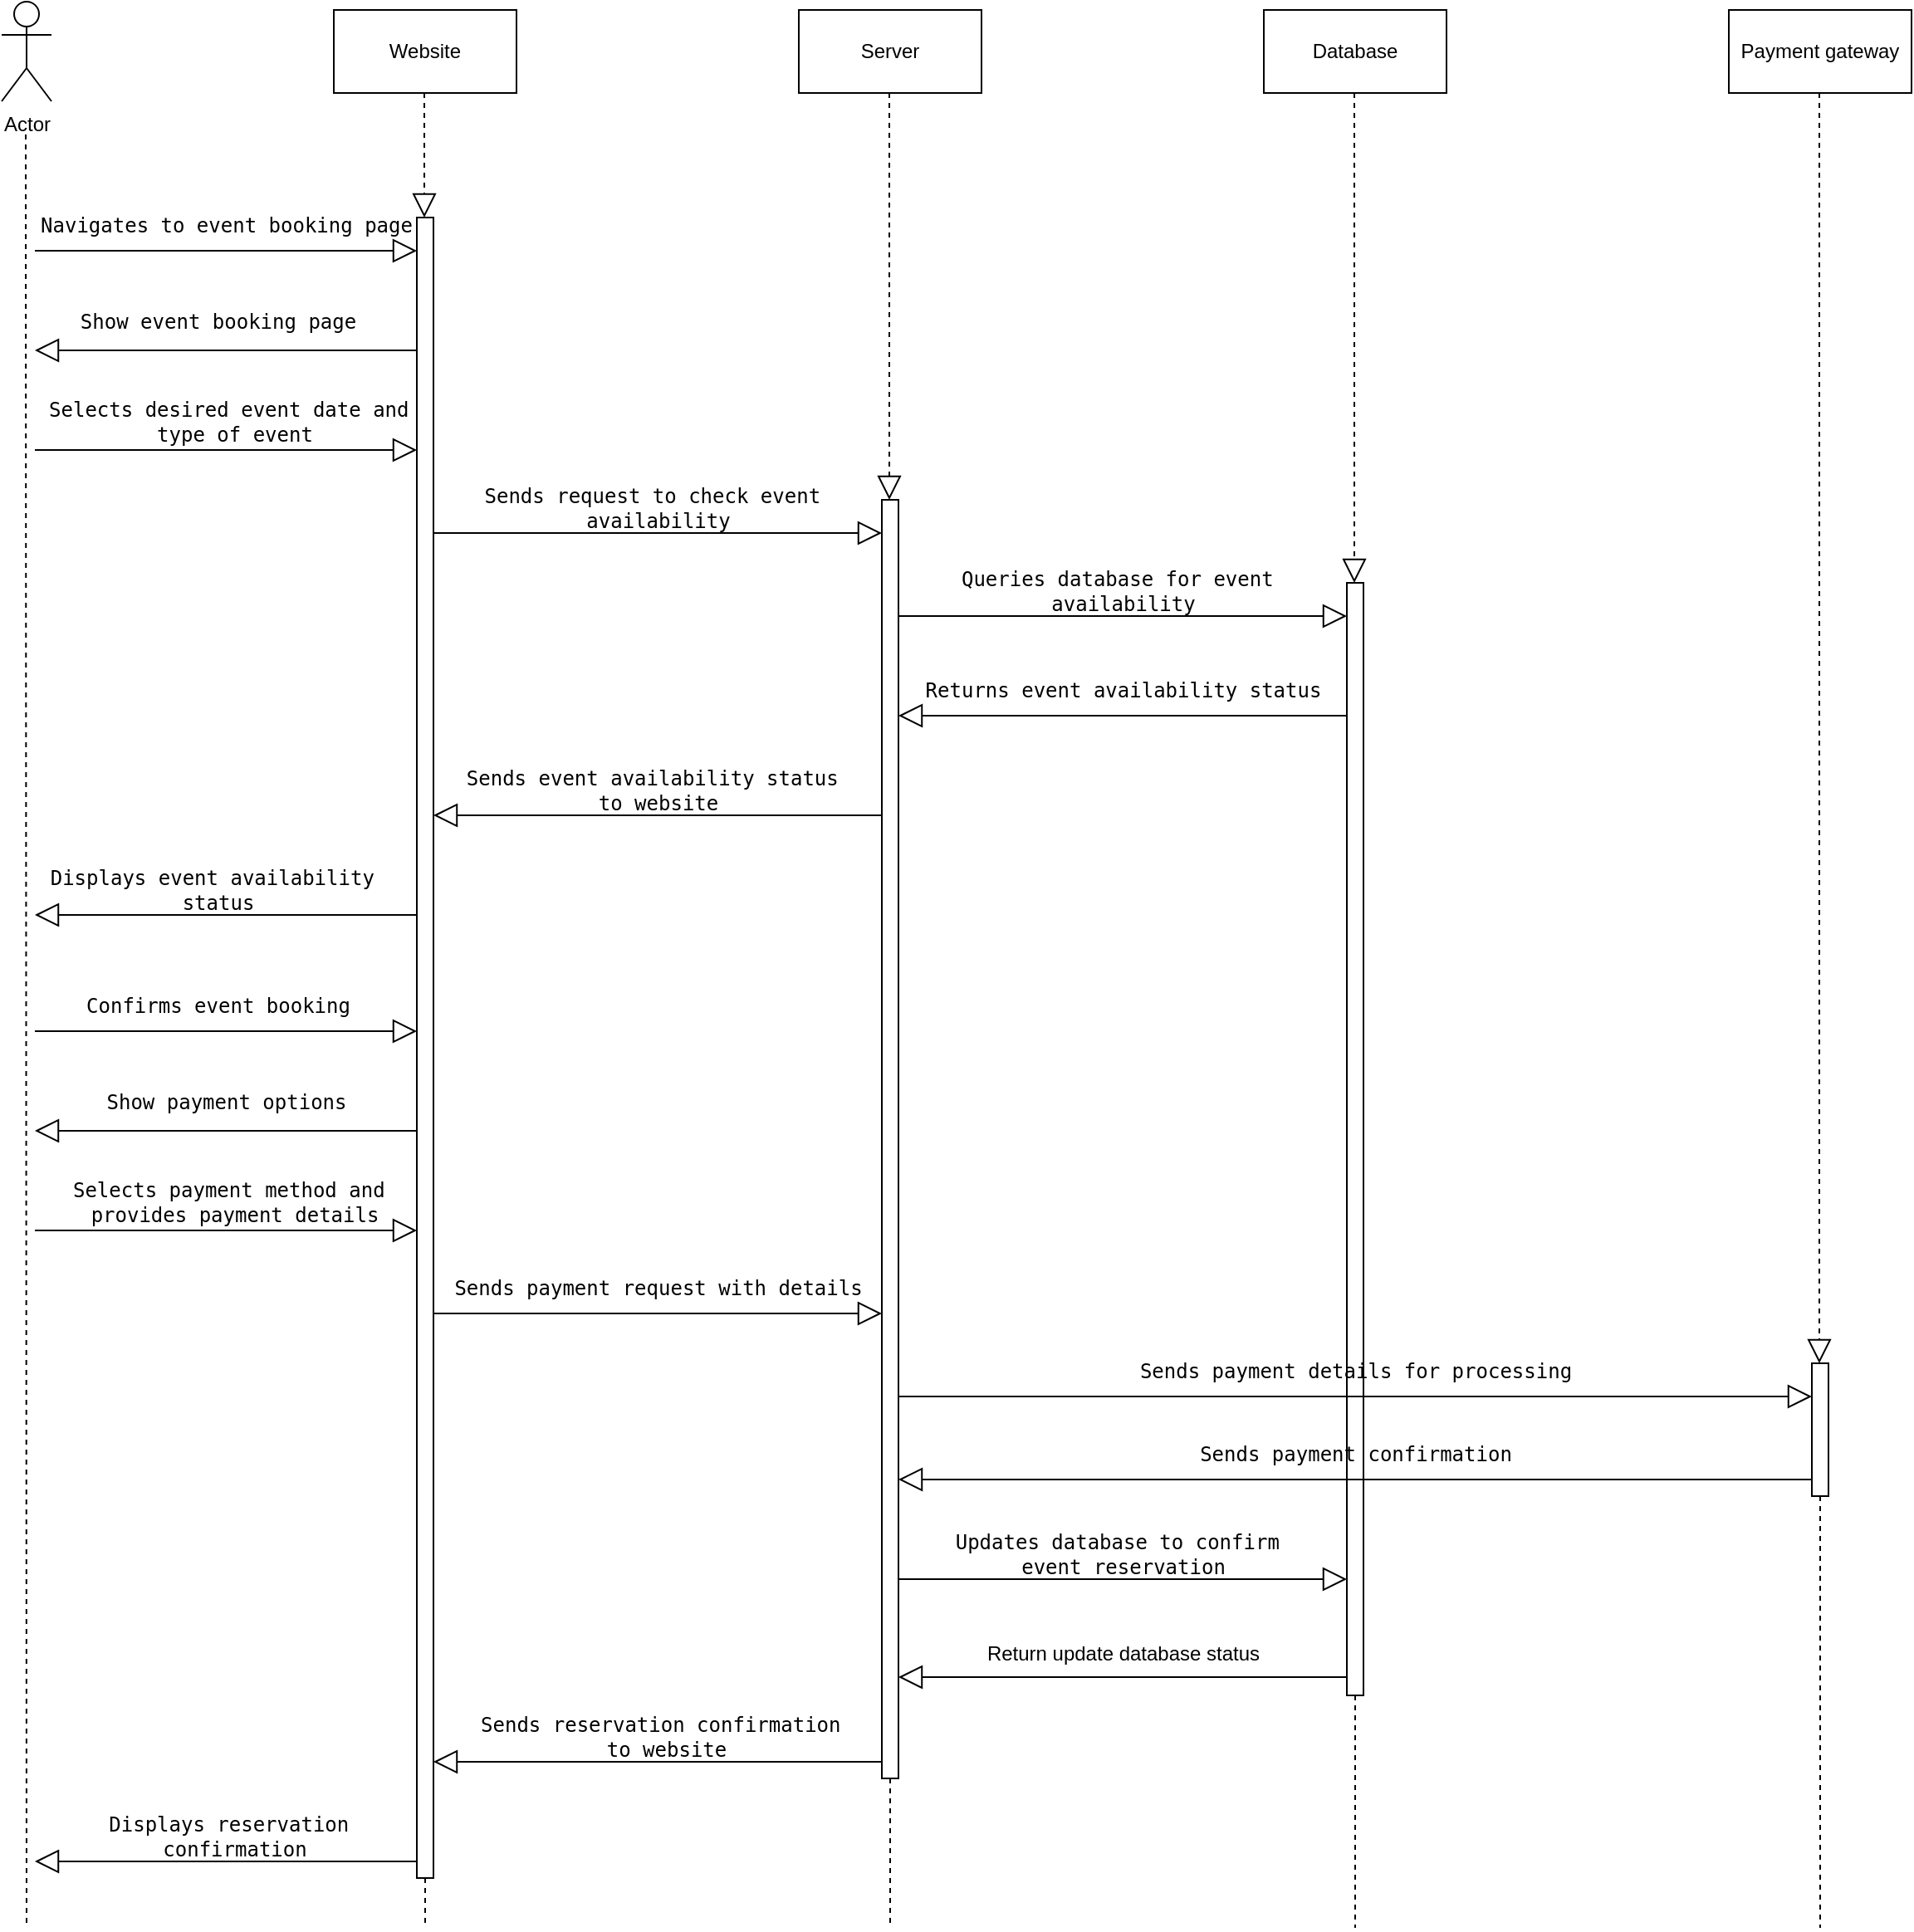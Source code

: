<mxfile version="21.3.0" type="github">
  <diagram name="Page-1" id="XOW7QVTAtCK_rfl8wsLr">
    <mxGraphModel dx="954" dy="556" grid="1" gridSize="10" guides="1" tooltips="1" connect="1" arrows="1" fold="1" page="1" pageScale="1" pageWidth="1100" pageHeight="1700" math="0" shadow="0">
      <root>
        <mxCell id="0" />
        <mxCell id="1" parent="0" />
        <mxCell id="lcr7mVKBHC20mvlYeXJG-1" value="Actor" style="shape=umlActor;verticalLabelPosition=bottom;verticalAlign=top;html=1;outlineConnect=0;" vertex="1" parent="1">
          <mxGeometry x="80" y="40" width="30" height="60" as="geometry" />
        </mxCell>
        <mxCell id="lcr7mVKBHC20mvlYeXJG-3" value="Website" style="html=1;whiteSpace=wrap;" vertex="1" parent="1">
          <mxGeometry x="280" y="45" width="110" height="50" as="geometry" />
        </mxCell>
        <mxCell id="lcr7mVKBHC20mvlYeXJG-4" value="Server" style="html=1;whiteSpace=wrap;" vertex="1" parent="1">
          <mxGeometry x="560" y="45" width="110" height="50" as="geometry" />
        </mxCell>
        <mxCell id="lcr7mVKBHC20mvlYeXJG-5" value="Database" style="html=1;whiteSpace=wrap;" vertex="1" parent="1">
          <mxGeometry x="840" y="45" width="110" height="50" as="geometry" />
        </mxCell>
        <mxCell id="lcr7mVKBHC20mvlYeXJG-6" value="Payment gateway" style="html=1;whiteSpace=wrap;" vertex="1" parent="1">
          <mxGeometry x="1120" y="45" width="110" height="50" as="geometry" />
        </mxCell>
        <mxCell id="lcr7mVKBHC20mvlYeXJG-7" value="" style="endArrow=none;dashed=1;endFill=0;endSize=12;html=1;rounded=0;" edge="1" parent="1">
          <mxGeometry width="160" relative="1" as="geometry">
            <mxPoint x="94.5" y="120" as="sourcePoint" />
            <mxPoint x="95" y="1200" as="targetPoint" />
          </mxGeometry>
        </mxCell>
        <mxCell id="lcr7mVKBHC20mvlYeXJG-8" value="" style="endArrow=none;dashed=1;endFill=0;endSize=12;html=1;rounded=0;" edge="1" parent="1" source="lcr7mVKBHC20mvlYeXJG-49">
          <mxGeometry width="160" relative="1" as="geometry">
            <mxPoint x="334.5" y="95" as="sourcePoint" />
            <mxPoint x="335" y="1200" as="targetPoint" />
          </mxGeometry>
        </mxCell>
        <mxCell id="lcr7mVKBHC20mvlYeXJG-9" value="" style="endArrow=none;dashed=1;endFill=0;endSize=12;html=1;rounded=0;" edge="1" parent="1" source="lcr7mVKBHC20mvlYeXJG-51">
          <mxGeometry width="160" relative="1" as="geometry">
            <mxPoint x="614.5" y="95" as="sourcePoint" />
            <mxPoint x="615" y="1200" as="targetPoint" />
          </mxGeometry>
        </mxCell>
        <mxCell id="lcr7mVKBHC20mvlYeXJG-10" value="" style="endArrow=none;dashed=1;endFill=0;endSize=12;html=1;rounded=0;" edge="1" parent="1" source="lcr7mVKBHC20mvlYeXJG-53">
          <mxGeometry width="160" relative="1" as="geometry">
            <mxPoint x="894.5" y="95" as="sourcePoint" />
            <mxPoint x="895" y="1200" as="targetPoint" />
          </mxGeometry>
        </mxCell>
        <mxCell id="lcr7mVKBHC20mvlYeXJG-11" value="" style="endArrow=none;dashed=1;endFill=0;endSize=12;html=1;rounded=0;" edge="1" parent="1" source="lcr7mVKBHC20mvlYeXJG-55">
          <mxGeometry width="160" relative="1" as="geometry">
            <mxPoint x="1174.5" y="95" as="sourcePoint" />
            <mxPoint x="1175" y="1200" as="targetPoint" />
          </mxGeometry>
        </mxCell>
        <mxCell id="lcr7mVKBHC20mvlYeXJG-12" value="" style="endArrow=block;endFill=0;endSize=12;html=1;rounded=0;" edge="1" parent="1">
          <mxGeometry width="160" relative="1" as="geometry">
            <mxPoint x="100" y="190" as="sourcePoint" />
            <mxPoint x="330" y="190" as="targetPoint" />
          </mxGeometry>
        </mxCell>
        <mxCell id="lcr7mVKBHC20mvlYeXJG-13" value="&lt;pre&gt;&lt;code class=&quot;!whitespace-pre hljs language-rust&quot;&gt;Navigates to event booking page&lt;/code&gt;&lt;/pre&gt;" style="text;html=1;align=center;verticalAlign=middle;resizable=0;points=[];autosize=1;strokeColor=none;fillColor=none;" vertex="1" parent="1">
          <mxGeometry x="95" y="150" width="240" height="50" as="geometry" />
        </mxCell>
        <mxCell id="lcr7mVKBHC20mvlYeXJG-14" value="&lt;pre&gt;&lt;code class=&quot;!whitespace-pre hljs language-rust&quot;&gt;Show event booking page&lt;/code&gt;&lt;/pre&gt;" style="text;html=1;align=center;verticalAlign=middle;resizable=0;points=[];autosize=1;strokeColor=none;fillColor=none;" vertex="1" parent="1">
          <mxGeometry x="120" y="208" width="180" height="50" as="geometry" />
        </mxCell>
        <mxCell id="lcr7mVKBHC20mvlYeXJG-15" value="&lt;pre&gt;&lt;code class=&quot;!whitespace-pre hljs language-rust&quot;&gt;Selects desired event date and &lt;br&gt;type &lt;span class=&quot;hljs-title class_&quot;&gt;of&lt;/span&gt; event&lt;/code&gt;&lt;/pre&gt;" style="text;html=1;align=center;verticalAlign=middle;resizable=0;points=[];autosize=1;strokeColor=none;fillColor=none;" vertex="1" parent="1">
          <mxGeometry x="100" y="258" width="240" height="70" as="geometry" />
        </mxCell>
        <mxCell id="lcr7mVKBHC20mvlYeXJG-16" value="&lt;pre&gt;&lt;code class=&quot;!whitespace-pre hljs language-rust&quot;&gt;Sends request to check event &lt;br&gt;availability&lt;/code&gt;&lt;/pre&gt;" style="text;html=1;align=center;verticalAlign=middle;resizable=0;points=[];autosize=1;strokeColor=none;fillColor=none;" vertex="1" parent="1">
          <mxGeometry x="360" y="310" width="230" height="70" as="geometry" />
        </mxCell>
        <mxCell id="lcr7mVKBHC20mvlYeXJG-17" value="&lt;pre&gt;&lt;code class=&quot;!whitespace-pre hljs language-rust&quot;&gt;Queries database for &lt;span class=&quot;hljs-title class_&quot;&gt;event&lt;/span&gt; &lt;br&gt;availability&lt;/code&gt;&lt;/pre&gt;" style="text;html=1;align=center;verticalAlign=middle;resizable=0;points=[];autosize=1;strokeColor=none;fillColor=none;" vertex="1" parent="1">
          <mxGeometry x="650" y="360" width="210" height="70" as="geometry" />
        </mxCell>
        <mxCell id="lcr7mVKBHC20mvlYeXJG-18" value="&lt;pre&gt;&lt;code class=&quot;!whitespace-pre hljs language-rust&quot;&gt;Returns event availability status&lt;/code&gt;&lt;/pre&gt;" style="text;html=1;align=center;verticalAlign=middle;resizable=0;points=[];autosize=1;strokeColor=none;fillColor=none;" vertex="1" parent="1">
          <mxGeometry x="630" y="430" width="250" height="50" as="geometry" />
        </mxCell>
        <mxCell id="lcr7mVKBHC20mvlYeXJG-19" value="&lt;pre&gt;&lt;code class=&quot;!whitespace-pre hljs language-rust&quot;&gt;Sends event availability status &lt;br&gt;to website&lt;/code&gt;&lt;/pre&gt;" style="text;html=1;align=center;verticalAlign=middle;resizable=0;points=[];autosize=1;strokeColor=none;fillColor=none;" vertex="1" parent="1">
          <mxGeometry x="350" y="480" width="250" height="70" as="geometry" />
        </mxCell>
        <mxCell id="lcr7mVKBHC20mvlYeXJG-20" value="&lt;pre&gt;&lt;code class=&quot;!whitespace-pre hljs language-rust&quot;&gt;Displays event availability &lt;br&gt;status&lt;/code&gt;&lt;/pre&gt;" style="text;html=1;align=center;verticalAlign=middle;resizable=0;points=[];autosize=1;strokeColor=none;fillColor=none;" vertex="1" parent="1">
          <mxGeometry x="100" y="540" width="220" height="70" as="geometry" />
        </mxCell>
        <mxCell id="lcr7mVKBHC20mvlYeXJG-21" value="&lt;pre&gt;&lt;code class=&quot;!whitespace-pre hljs language-rust&quot;&gt;Confirms event booking&lt;/code&gt;&lt;/pre&gt;" style="text;html=1;align=center;verticalAlign=middle;resizable=0;points=[];autosize=1;strokeColor=none;fillColor=none;" vertex="1" parent="1">
          <mxGeometry x="120" y="620" width="180" height="50" as="geometry" />
        </mxCell>
        <mxCell id="lcr7mVKBHC20mvlYeXJG-22" value="&lt;pre&gt;&lt;code class=&quot;!whitespace-pre hljs language-rust&quot;&gt;Show payment options&lt;/code&gt;&lt;/pre&gt;" style="text;html=1;align=center;verticalAlign=middle;resizable=0;points=[];autosize=1;strokeColor=none;fillColor=none;" vertex="1" parent="1">
          <mxGeometry x="135" y="678" width="160" height="50" as="geometry" />
        </mxCell>
        <mxCell id="lcr7mVKBHC20mvlYeXJG-23" value="&lt;pre&gt;&lt;code class=&quot;!whitespace-pre hljs language-rust&quot;&gt;Selects payment method and &lt;br&gt;provides payment details&lt;/code&gt;&lt;/pre&gt;" style="text;html=1;align=center;verticalAlign=middle;resizable=0;points=[];autosize=1;strokeColor=none;fillColor=none;" vertex="1" parent="1">
          <mxGeometry x="115" y="728" width="210" height="70" as="geometry" />
        </mxCell>
        <mxCell id="lcr7mVKBHC20mvlYeXJG-24" value="&lt;pre&gt;&lt;code class=&quot;!whitespace-pre hljs language-rust&quot;&gt;Sends payment request with details&lt;/code&gt;&lt;/pre&gt;" style="text;html=1;align=center;verticalAlign=middle;resizable=0;points=[];autosize=1;strokeColor=none;fillColor=none;" vertex="1" parent="1">
          <mxGeometry x="345" y="790" width="260" height="50" as="geometry" />
        </mxCell>
        <mxCell id="lcr7mVKBHC20mvlYeXJG-27" value="&lt;pre&gt;&lt;code class=&quot;!whitespace-pre hljs language-rust&quot;&gt;Updates database to confirm &lt;br&gt;event reservation&lt;/code&gt;&lt;/pre&gt;" style="text;html=1;align=center;verticalAlign=middle;resizable=0;points=[];autosize=1;strokeColor=none;fillColor=none;" vertex="1" parent="1">
          <mxGeometry x="645" y="940" width="220" height="70" as="geometry" />
        </mxCell>
        <mxCell id="lcr7mVKBHC20mvlYeXJG-28" value="&lt;pre&gt;&lt;code class=&quot;!whitespace-pre hljs language-rust&quot;&gt;Sends reservation confirmation &lt;br&gt;to website&lt;/code&gt;&lt;/pre&gt;" style="text;html=1;align=center;verticalAlign=middle;resizable=0;points=[];autosize=1;strokeColor=none;fillColor=none;" vertex="1" parent="1">
          <mxGeometry x="360" y="1050" width="240" height="70" as="geometry" />
        </mxCell>
        <mxCell id="lcr7mVKBHC20mvlYeXJG-29" value="Return update database status" style="text;html=1;align=center;verticalAlign=middle;resizable=0;points=[];autosize=1;strokeColor=none;fillColor=none;" vertex="1" parent="1">
          <mxGeometry x="660" y="1020" width="190" height="30" as="geometry" />
        </mxCell>
        <mxCell id="lcr7mVKBHC20mvlYeXJG-30" value="&lt;pre&gt;&lt;code class=&quot;!whitespace-pre hljs language-rust&quot;&gt;Displays reservation &lt;br&gt;confirmation&lt;/code&gt;&lt;/pre&gt;" style="text;html=1;align=center;verticalAlign=middle;resizable=0;points=[];autosize=1;strokeColor=none;fillColor=none;" vertex="1" parent="1">
          <mxGeometry x="135" y="1110" width="170" height="70" as="geometry" />
        </mxCell>
        <mxCell id="lcr7mVKBHC20mvlYeXJG-31" value="" style="endArrow=block;endFill=0;endSize=12;html=1;rounded=0;" edge="1" parent="1">
          <mxGeometry width="160" relative="1" as="geometry">
            <mxPoint x="330" y="250" as="sourcePoint" />
            <mxPoint x="100" y="250" as="targetPoint" />
          </mxGeometry>
        </mxCell>
        <mxCell id="lcr7mVKBHC20mvlYeXJG-32" value="" style="endArrow=block;endFill=0;endSize=12;html=1;rounded=0;" edge="1" parent="1">
          <mxGeometry width="160" relative="1" as="geometry">
            <mxPoint x="100" y="310" as="sourcePoint" />
            <mxPoint x="330" y="310" as="targetPoint" />
          </mxGeometry>
        </mxCell>
        <mxCell id="lcr7mVKBHC20mvlYeXJG-33" value="" style="endArrow=block;endFill=0;endSize=12;html=1;rounded=0;" edge="1" parent="1">
          <mxGeometry width="160" relative="1" as="geometry">
            <mxPoint x="330" y="590" as="sourcePoint" />
            <mxPoint x="100" y="590" as="targetPoint" />
          </mxGeometry>
        </mxCell>
        <mxCell id="lcr7mVKBHC20mvlYeXJG-34" value="" style="endArrow=block;endFill=0;endSize=12;html=1;rounded=0;" edge="1" parent="1">
          <mxGeometry width="160" relative="1" as="geometry">
            <mxPoint x="100" y="660" as="sourcePoint" />
            <mxPoint x="330" y="660" as="targetPoint" />
          </mxGeometry>
        </mxCell>
        <mxCell id="lcr7mVKBHC20mvlYeXJG-35" value="" style="endArrow=block;endFill=0;endSize=12;html=1;rounded=0;" edge="1" parent="1">
          <mxGeometry width="160" relative="1" as="geometry">
            <mxPoint x="330" y="720" as="sourcePoint" />
            <mxPoint x="100" y="720" as="targetPoint" />
          </mxGeometry>
        </mxCell>
        <mxCell id="lcr7mVKBHC20mvlYeXJG-36" value="" style="endArrow=block;endFill=0;endSize=12;html=1;rounded=0;" edge="1" parent="1">
          <mxGeometry width="160" relative="1" as="geometry">
            <mxPoint x="100" y="780" as="sourcePoint" />
            <mxPoint x="330" y="780" as="targetPoint" />
          </mxGeometry>
        </mxCell>
        <mxCell id="lcr7mVKBHC20mvlYeXJG-37" value="" style="endArrow=block;endFill=0;endSize=12;html=1;rounded=0;" edge="1" parent="1">
          <mxGeometry width="160" relative="1" as="geometry">
            <mxPoint x="330" y="1160" as="sourcePoint" />
            <mxPoint x="100" y="1160" as="targetPoint" />
          </mxGeometry>
        </mxCell>
        <mxCell id="lcr7mVKBHC20mvlYeXJG-38" value="" style="endArrow=block;endFill=0;endSize=12;html=1;rounded=0;" edge="1" parent="1">
          <mxGeometry width="160" relative="1" as="geometry">
            <mxPoint x="610" y="530" as="sourcePoint" />
            <mxPoint x="340" y="530" as="targetPoint" />
          </mxGeometry>
        </mxCell>
        <mxCell id="lcr7mVKBHC20mvlYeXJG-39" value="" style="endArrow=block;endFill=0;endSize=12;html=1;rounded=0;" edge="1" parent="1">
          <mxGeometry width="160" relative="1" as="geometry">
            <mxPoint x="340" y="360" as="sourcePoint" />
            <mxPoint x="610" y="360" as="targetPoint" />
          </mxGeometry>
        </mxCell>
        <mxCell id="lcr7mVKBHC20mvlYeXJG-40" value="" style="endArrow=block;endFill=0;endSize=12;html=1;rounded=0;" edge="1" parent="1">
          <mxGeometry width="160" relative="1" as="geometry">
            <mxPoint x="340" y="830" as="sourcePoint" />
            <mxPoint x="610" y="830" as="targetPoint" />
          </mxGeometry>
        </mxCell>
        <mxCell id="lcr7mVKBHC20mvlYeXJG-41" value="" style="endArrow=block;endFill=0;endSize=12;html=1;rounded=0;" edge="1" parent="1">
          <mxGeometry width="160" relative="1" as="geometry">
            <mxPoint x="610" y="1100" as="sourcePoint" />
            <mxPoint x="340" y="1100" as="targetPoint" />
          </mxGeometry>
        </mxCell>
        <mxCell id="lcr7mVKBHC20mvlYeXJG-42" value="" style="endArrow=block;endFill=0;endSize=12;html=1;rounded=0;" edge="1" parent="1">
          <mxGeometry width="160" relative="1" as="geometry">
            <mxPoint x="620" y="410" as="sourcePoint" />
            <mxPoint x="890" y="410" as="targetPoint" />
          </mxGeometry>
        </mxCell>
        <mxCell id="lcr7mVKBHC20mvlYeXJG-43" value="" style="endArrow=block;endFill=0;endSize=12;html=1;rounded=0;" edge="1" parent="1">
          <mxGeometry width="160" relative="1" as="geometry">
            <mxPoint x="890" y="470" as="sourcePoint" />
            <mxPoint x="620" y="470" as="targetPoint" />
          </mxGeometry>
        </mxCell>
        <mxCell id="lcr7mVKBHC20mvlYeXJG-45" value="" style="endArrow=block;endFill=0;endSize=12;html=1;rounded=0;" edge="1" parent="1">
          <mxGeometry width="160" relative="1" as="geometry">
            <mxPoint x="620" y="990" as="sourcePoint" />
            <mxPoint x="890" y="990" as="targetPoint" />
          </mxGeometry>
        </mxCell>
        <mxCell id="lcr7mVKBHC20mvlYeXJG-47" value="" style="endArrow=block;endFill=0;endSize=12;html=1;rounded=0;" edge="1" parent="1">
          <mxGeometry width="160" relative="1" as="geometry">
            <mxPoint x="890" y="1049" as="sourcePoint" />
            <mxPoint x="620" y="1049" as="targetPoint" />
          </mxGeometry>
        </mxCell>
        <mxCell id="lcr7mVKBHC20mvlYeXJG-50" value="" style="endArrow=block;dashed=1;endFill=0;endSize=12;html=1;rounded=0;" edge="1" parent="1" target="lcr7mVKBHC20mvlYeXJG-49">
          <mxGeometry width="160" relative="1" as="geometry">
            <mxPoint x="334.5" y="95" as="sourcePoint" />
            <mxPoint x="335" y="1200" as="targetPoint" />
          </mxGeometry>
        </mxCell>
        <mxCell id="lcr7mVKBHC20mvlYeXJG-49" value="" style="html=1;points=[];perimeter=orthogonalPerimeter;outlineConnect=0;targetShapes=umlLifeline;portConstraint=eastwest;newEdgeStyle={&quot;edgeStyle&quot;:&quot;elbowEdgeStyle&quot;,&quot;elbow&quot;:&quot;vertical&quot;,&quot;curved&quot;:0,&quot;rounded&quot;:0};" vertex="1" parent="1">
          <mxGeometry x="330" y="170" width="10" height="1000" as="geometry" />
        </mxCell>
        <mxCell id="lcr7mVKBHC20mvlYeXJG-52" value="" style="endArrow=block;dashed=1;endFill=0;endSize=12;html=1;rounded=0;" edge="1" parent="1" target="lcr7mVKBHC20mvlYeXJG-51">
          <mxGeometry width="160" relative="1" as="geometry">
            <mxPoint x="614.5" y="95" as="sourcePoint" />
            <mxPoint x="615" y="1200" as="targetPoint" />
          </mxGeometry>
        </mxCell>
        <mxCell id="lcr7mVKBHC20mvlYeXJG-51" value="" style="html=1;points=[];perimeter=orthogonalPerimeter;outlineConnect=0;targetShapes=umlLifeline;portConstraint=eastwest;newEdgeStyle={&quot;edgeStyle&quot;:&quot;elbowEdgeStyle&quot;,&quot;elbow&quot;:&quot;vertical&quot;,&quot;curved&quot;:0,&quot;rounded&quot;:0};" vertex="1" parent="1">
          <mxGeometry x="610" y="340" width="10" height="770" as="geometry" />
        </mxCell>
        <mxCell id="lcr7mVKBHC20mvlYeXJG-54" value="" style="endArrow=block;dashed=1;endFill=0;endSize=12;html=1;rounded=0;" edge="1" parent="1" target="lcr7mVKBHC20mvlYeXJG-53">
          <mxGeometry width="160" relative="1" as="geometry">
            <mxPoint x="894.5" y="95" as="sourcePoint" />
            <mxPoint x="895" y="1200" as="targetPoint" />
          </mxGeometry>
        </mxCell>
        <mxCell id="lcr7mVKBHC20mvlYeXJG-53" value="" style="html=1;points=[];perimeter=orthogonalPerimeter;outlineConnect=0;targetShapes=umlLifeline;portConstraint=eastwest;newEdgeStyle={&quot;edgeStyle&quot;:&quot;elbowEdgeStyle&quot;,&quot;elbow&quot;:&quot;vertical&quot;,&quot;curved&quot;:0,&quot;rounded&quot;:0};" vertex="1" parent="1">
          <mxGeometry x="890" y="390" width="10" height="670" as="geometry" />
        </mxCell>
        <mxCell id="lcr7mVKBHC20mvlYeXJG-56" value="" style="endArrow=block;dashed=1;endFill=0;endSize=12;html=1;rounded=0;" edge="1" parent="1" target="lcr7mVKBHC20mvlYeXJG-55">
          <mxGeometry width="160" relative="1" as="geometry">
            <mxPoint x="1174.5" y="95" as="sourcePoint" />
            <mxPoint x="1175" y="1200" as="targetPoint" />
          </mxGeometry>
        </mxCell>
        <mxCell id="lcr7mVKBHC20mvlYeXJG-55" value="" style="html=1;points=[];perimeter=orthogonalPerimeter;outlineConnect=0;targetShapes=umlLifeline;portConstraint=eastwest;newEdgeStyle={&quot;edgeStyle&quot;:&quot;elbowEdgeStyle&quot;,&quot;elbow&quot;:&quot;vertical&quot;,&quot;curved&quot;:0,&quot;rounded&quot;:0};" vertex="1" parent="1">
          <mxGeometry x="1170" y="860" width="10" height="80" as="geometry" />
        </mxCell>
        <mxCell id="lcr7mVKBHC20mvlYeXJG-46" value="" style="endArrow=block;endFill=0;endSize=12;html=1;rounded=0;" edge="1" parent="1">
          <mxGeometry width="160" relative="1" as="geometry">
            <mxPoint x="1170" y="930" as="sourcePoint" />
            <mxPoint x="620" y="930" as="targetPoint" />
          </mxGeometry>
        </mxCell>
        <mxCell id="lcr7mVKBHC20mvlYeXJG-44" value="" style="endArrow=block;endFill=0;endSize=12;html=1;rounded=0;" edge="1" parent="1">
          <mxGeometry width="160" relative="1" as="geometry">
            <mxPoint x="620" y="880" as="sourcePoint" />
            <mxPoint x="1170" y="880" as="targetPoint" />
          </mxGeometry>
        </mxCell>
        <mxCell id="lcr7mVKBHC20mvlYeXJG-25" value="&lt;pre&gt;&lt;code class=&quot;!whitespace-pre hljs language-rust&quot;&gt;Sends payment details for &lt;span class=&quot;hljs-title class_&quot;&gt;processing&lt;/span&gt;&lt;/code&gt;&lt;/pre&gt;" style="text;html=1;align=center;verticalAlign=middle;resizable=0;points=[];autosize=1;strokeColor=none;fillColor=none;" vertex="1" parent="1">
          <mxGeometry x="755" y="840" width="280" height="50" as="geometry" />
        </mxCell>
        <mxCell id="lcr7mVKBHC20mvlYeXJG-26" value="&lt;pre&gt;&lt;code class=&quot;!whitespace-pre hljs language-rust&quot;&gt;Sends payment confirmation&lt;/code&gt;&lt;/pre&gt;" style="text;html=1;align=center;verticalAlign=middle;resizable=0;points=[];autosize=1;strokeColor=none;fillColor=none;" vertex="1" parent="1">
          <mxGeometry x="790" y="890" width="210" height="50" as="geometry" />
        </mxCell>
      </root>
    </mxGraphModel>
  </diagram>
</mxfile>
